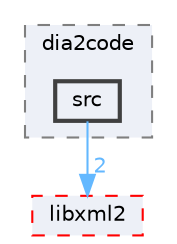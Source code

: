digraph "/home/alexandros/Documents/PLT/V4/pokemon-championship/extern/dia2code/src"
{
 // LATEX_PDF_SIZE
  bgcolor="transparent";
  edge [fontname=Helvetica,fontsize=10,labelfontname=Helvetica,labelfontsize=10];
  node [fontname=Helvetica,fontsize=10,shape=box,height=0.2,width=0.4];
  compound=true
  subgraph clusterdir_491a2ef3c6720b884cdb3ddd59e0ab76 {
    graph [ bgcolor="#edf0f7", pencolor="grey50", label="dia2code", fontname=Helvetica,fontsize=10 style="filled,dashed", URL="dir_491a2ef3c6720b884cdb3ddd59e0ab76.html",tooltip=""]
  dir_e670c21a5bcd33dacafae8550a6ead51 [label="src", fillcolor="#edf0f7", color="grey25", style="filled,bold", URL="dir_e670c21a5bcd33dacafae8550a6ead51.html",tooltip=""];
  }
  dir_1860448dfcc74f20f3b0aa48d37a115f [label="libxml2", fillcolor="#edf0f7", color="red", style="filled,dashed", URL="dir_1860448dfcc74f20f3b0aa48d37a115f.html",tooltip=""];
  dir_e670c21a5bcd33dacafae8550a6ead51->dir_1860448dfcc74f20f3b0aa48d37a115f [headlabel="2", labeldistance=1.5 headhref="dir_000044_000031.html" color="steelblue1" fontcolor="steelblue1"];
}
